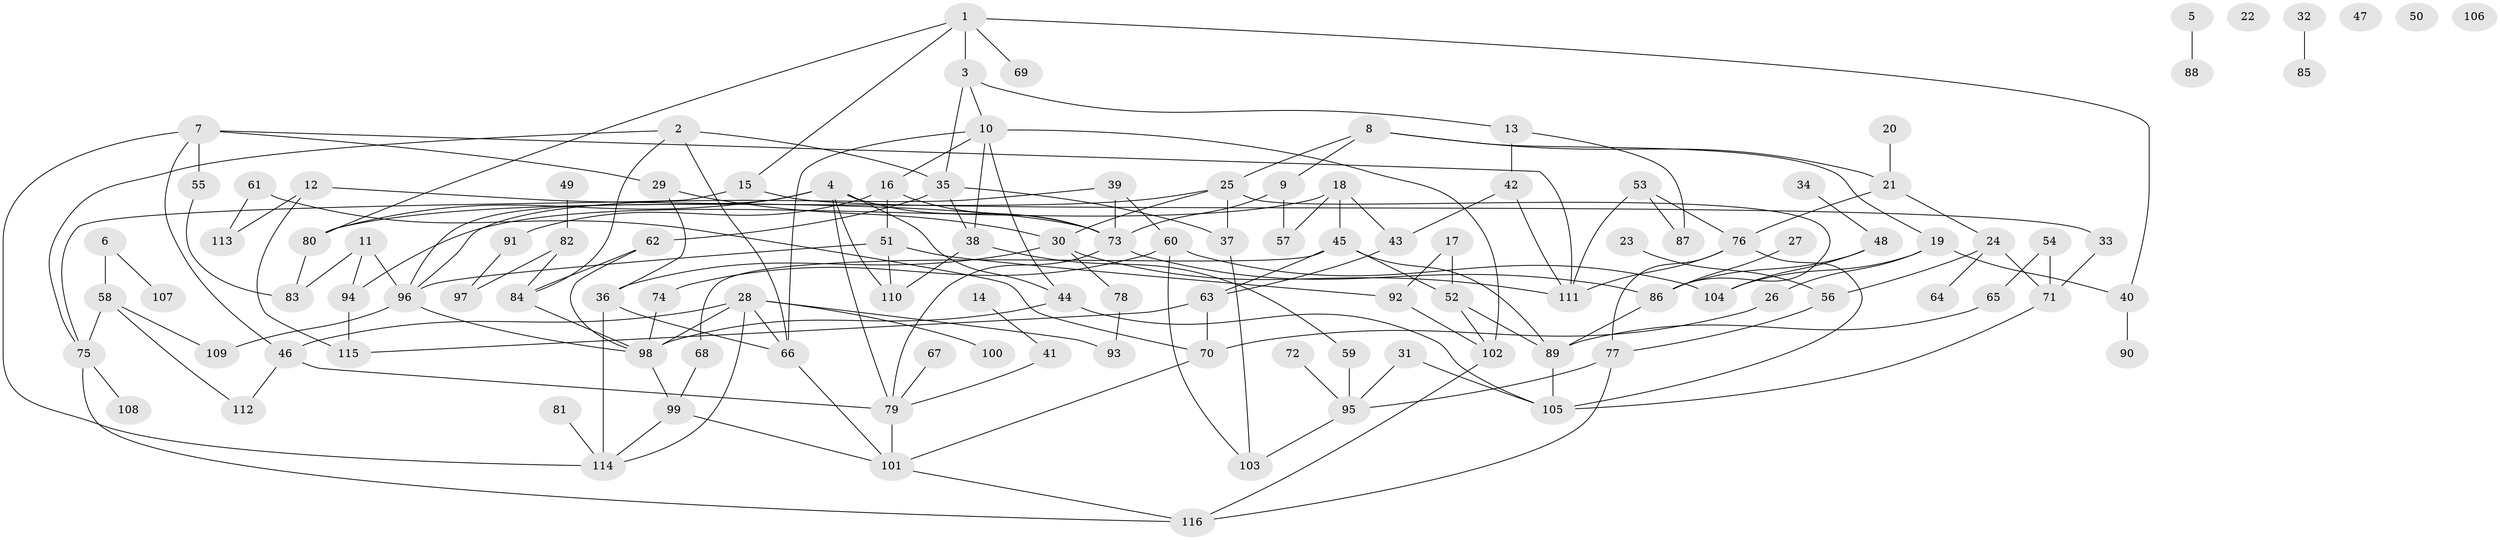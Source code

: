 // coarse degree distribution, {6: 0.07692307692307693, 7: 0.07692307692307693, 4: 0.1794871794871795, 1: 0.1794871794871795, 8: 0.038461538461538464, 3: 0.15384615384615385, 5: 0.10256410256410256, 0: 0.0641025641025641, 2: 0.11538461538461539, 10: 0.01282051282051282}
// Generated by graph-tools (version 1.1) at 2025/41/03/06/25 10:41:25]
// undirected, 116 vertices, 178 edges
graph export_dot {
graph [start="1"]
  node [color=gray90,style=filled];
  1;
  2;
  3;
  4;
  5;
  6;
  7;
  8;
  9;
  10;
  11;
  12;
  13;
  14;
  15;
  16;
  17;
  18;
  19;
  20;
  21;
  22;
  23;
  24;
  25;
  26;
  27;
  28;
  29;
  30;
  31;
  32;
  33;
  34;
  35;
  36;
  37;
  38;
  39;
  40;
  41;
  42;
  43;
  44;
  45;
  46;
  47;
  48;
  49;
  50;
  51;
  52;
  53;
  54;
  55;
  56;
  57;
  58;
  59;
  60;
  61;
  62;
  63;
  64;
  65;
  66;
  67;
  68;
  69;
  70;
  71;
  72;
  73;
  74;
  75;
  76;
  77;
  78;
  79;
  80;
  81;
  82;
  83;
  84;
  85;
  86;
  87;
  88;
  89;
  90;
  91;
  92;
  93;
  94;
  95;
  96;
  97;
  98;
  99;
  100;
  101;
  102;
  103;
  104;
  105;
  106;
  107;
  108;
  109;
  110;
  111;
  112;
  113;
  114;
  115;
  116;
  1 -- 3;
  1 -- 15;
  1 -- 40;
  1 -- 69;
  1 -- 80;
  2 -- 35;
  2 -- 66;
  2 -- 75;
  2 -- 84;
  3 -- 10;
  3 -- 13;
  3 -- 35;
  4 -- 44;
  4 -- 73;
  4 -- 79;
  4 -- 80;
  4 -- 96;
  4 -- 110;
  5 -- 88;
  6 -- 58;
  6 -- 107;
  7 -- 29;
  7 -- 46;
  7 -- 55;
  7 -- 111;
  7 -- 114;
  8 -- 9;
  8 -- 19;
  8 -- 21;
  8 -- 25;
  9 -- 57;
  9 -- 73;
  10 -- 16;
  10 -- 38;
  10 -- 44;
  10 -- 66;
  10 -- 102;
  11 -- 83;
  11 -- 94;
  11 -- 96;
  12 -- 73;
  12 -- 113;
  12 -- 115;
  13 -- 42;
  13 -- 87;
  14 -- 41;
  15 -- 33;
  15 -- 75;
  16 -- 51;
  16 -- 73;
  16 -- 91;
  17 -- 52;
  17 -- 92;
  18 -- 43;
  18 -- 45;
  18 -- 57;
  18 -- 94;
  19 -- 26;
  19 -- 40;
  19 -- 104;
  20 -- 21;
  21 -- 24;
  21 -- 76;
  23 -- 56;
  24 -- 56;
  24 -- 64;
  24 -- 71;
  25 -- 30;
  25 -- 37;
  25 -- 80;
  25 -- 86;
  26 -- 70;
  27 -- 86;
  28 -- 46;
  28 -- 66;
  28 -- 93;
  28 -- 98;
  28 -- 100;
  28 -- 114;
  29 -- 30;
  29 -- 36;
  30 -- 36;
  30 -- 78;
  30 -- 111;
  31 -- 95;
  31 -- 105;
  32 -- 85;
  33 -- 71;
  34 -- 48;
  35 -- 37;
  35 -- 38;
  35 -- 62;
  36 -- 66;
  36 -- 114;
  37 -- 103;
  38 -- 59;
  38 -- 110;
  39 -- 60;
  39 -- 73;
  39 -- 96;
  40 -- 90;
  41 -- 79;
  42 -- 43;
  42 -- 111;
  43 -- 63;
  44 -- 98;
  44 -- 105;
  45 -- 52;
  45 -- 63;
  45 -- 68;
  45 -- 89;
  46 -- 79;
  46 -- 112;
  48 -- 86;
  48 -- 104;
  49 -- 82;
  51 -- 92;
  51 -- 96;
  51 -- 110;
  52 -- 89;
  52 -- 102;
  53 -- 76;
  53 -- 87;
  53 -- 111;
  54 -- 65;
  54 -- 71;
  55 -- 83;
  56 -- 77;
  58 -- 75;
  58 -- 109;
  58 -- 112;
  59 -- 95;
  60 -- 74;
  60 -- 103;
  60 -- 104;
  61 -- 70;
  61 -- 113;
  62 -- 84;
  62 -- 98;
  63 -- 70;
  63 -- 115;
  65 -- 89;
  66 -- 101;
  67 -- 79;
  68 -- 99;
  70 -- 101;
  71 -- 105;
  72 -- 95;
  73 -- 79;
  73 -- 86;
  74 -- 98;
  75 -- 108;
  75 -- 116;
  76 -- 77;
  76 -- 105;
  76 -- 111;
  77 -- 95;
  77 -- 116;
  78 -- 93;
  79 -- 101;
  80 -- 83;
  81 -- 114;
  82 -- 84;
  82 -- 97;
  84 -- 98;
  86 -- 89;
  89 -- 105;
  91 -- 97;
  92 -- 102;
  94 -- 115;
  95 -- 103;
  96 -- 98;
  96 -- 109;
  98 -- 99;
  99 -- 101;
  99 -- 114;
  101 -- 116;
  102 -- 116;
}
